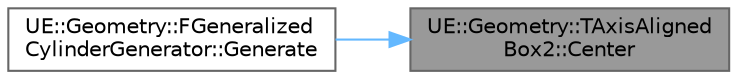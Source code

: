 digraph "UE::Geometry::TAxisAlignedBox2::Center"
{
 // INTERACTIVE_SVG=YES
 // LATEX_PDF_SIZE
  bgcolor="transparent";
  edge [fontname=Helvetica,fontsize=10,labelfontname=Helvetica,labelfontsize=10];
  node [fontname=Helvetica,fontsize=10,shape=box,height=0.2,width=0.4];
  rankdir="RL";
  Node1 [id="Node000001",label="UE::Geometry::TAxisAligned\lBox2::Center",height=0.2,width=0.4,color="gray40", fillcolor="grey60", style="filled", fontcolor="black",tooltip=" "];
  Node1 -> Node2 [id="edge1_Node000001_Node000002",dir="back",color="steelblue1",style="solid",tooltip=" "];
  Node2 [id="Node000002",label="UE::Geometry::FGeneralized\lCylinderGenerator::Generate",height=0.2,width=0.4,color="grey40", fillcolor="white", style="filled",URL="$de/d97/classUE_1_1Geometry_1_1FGeneralizedCylinderGenerator.html#a00dd0f23580ea4e921ea3d3146b24a51",tooltip="Generate the mesh."];
}
